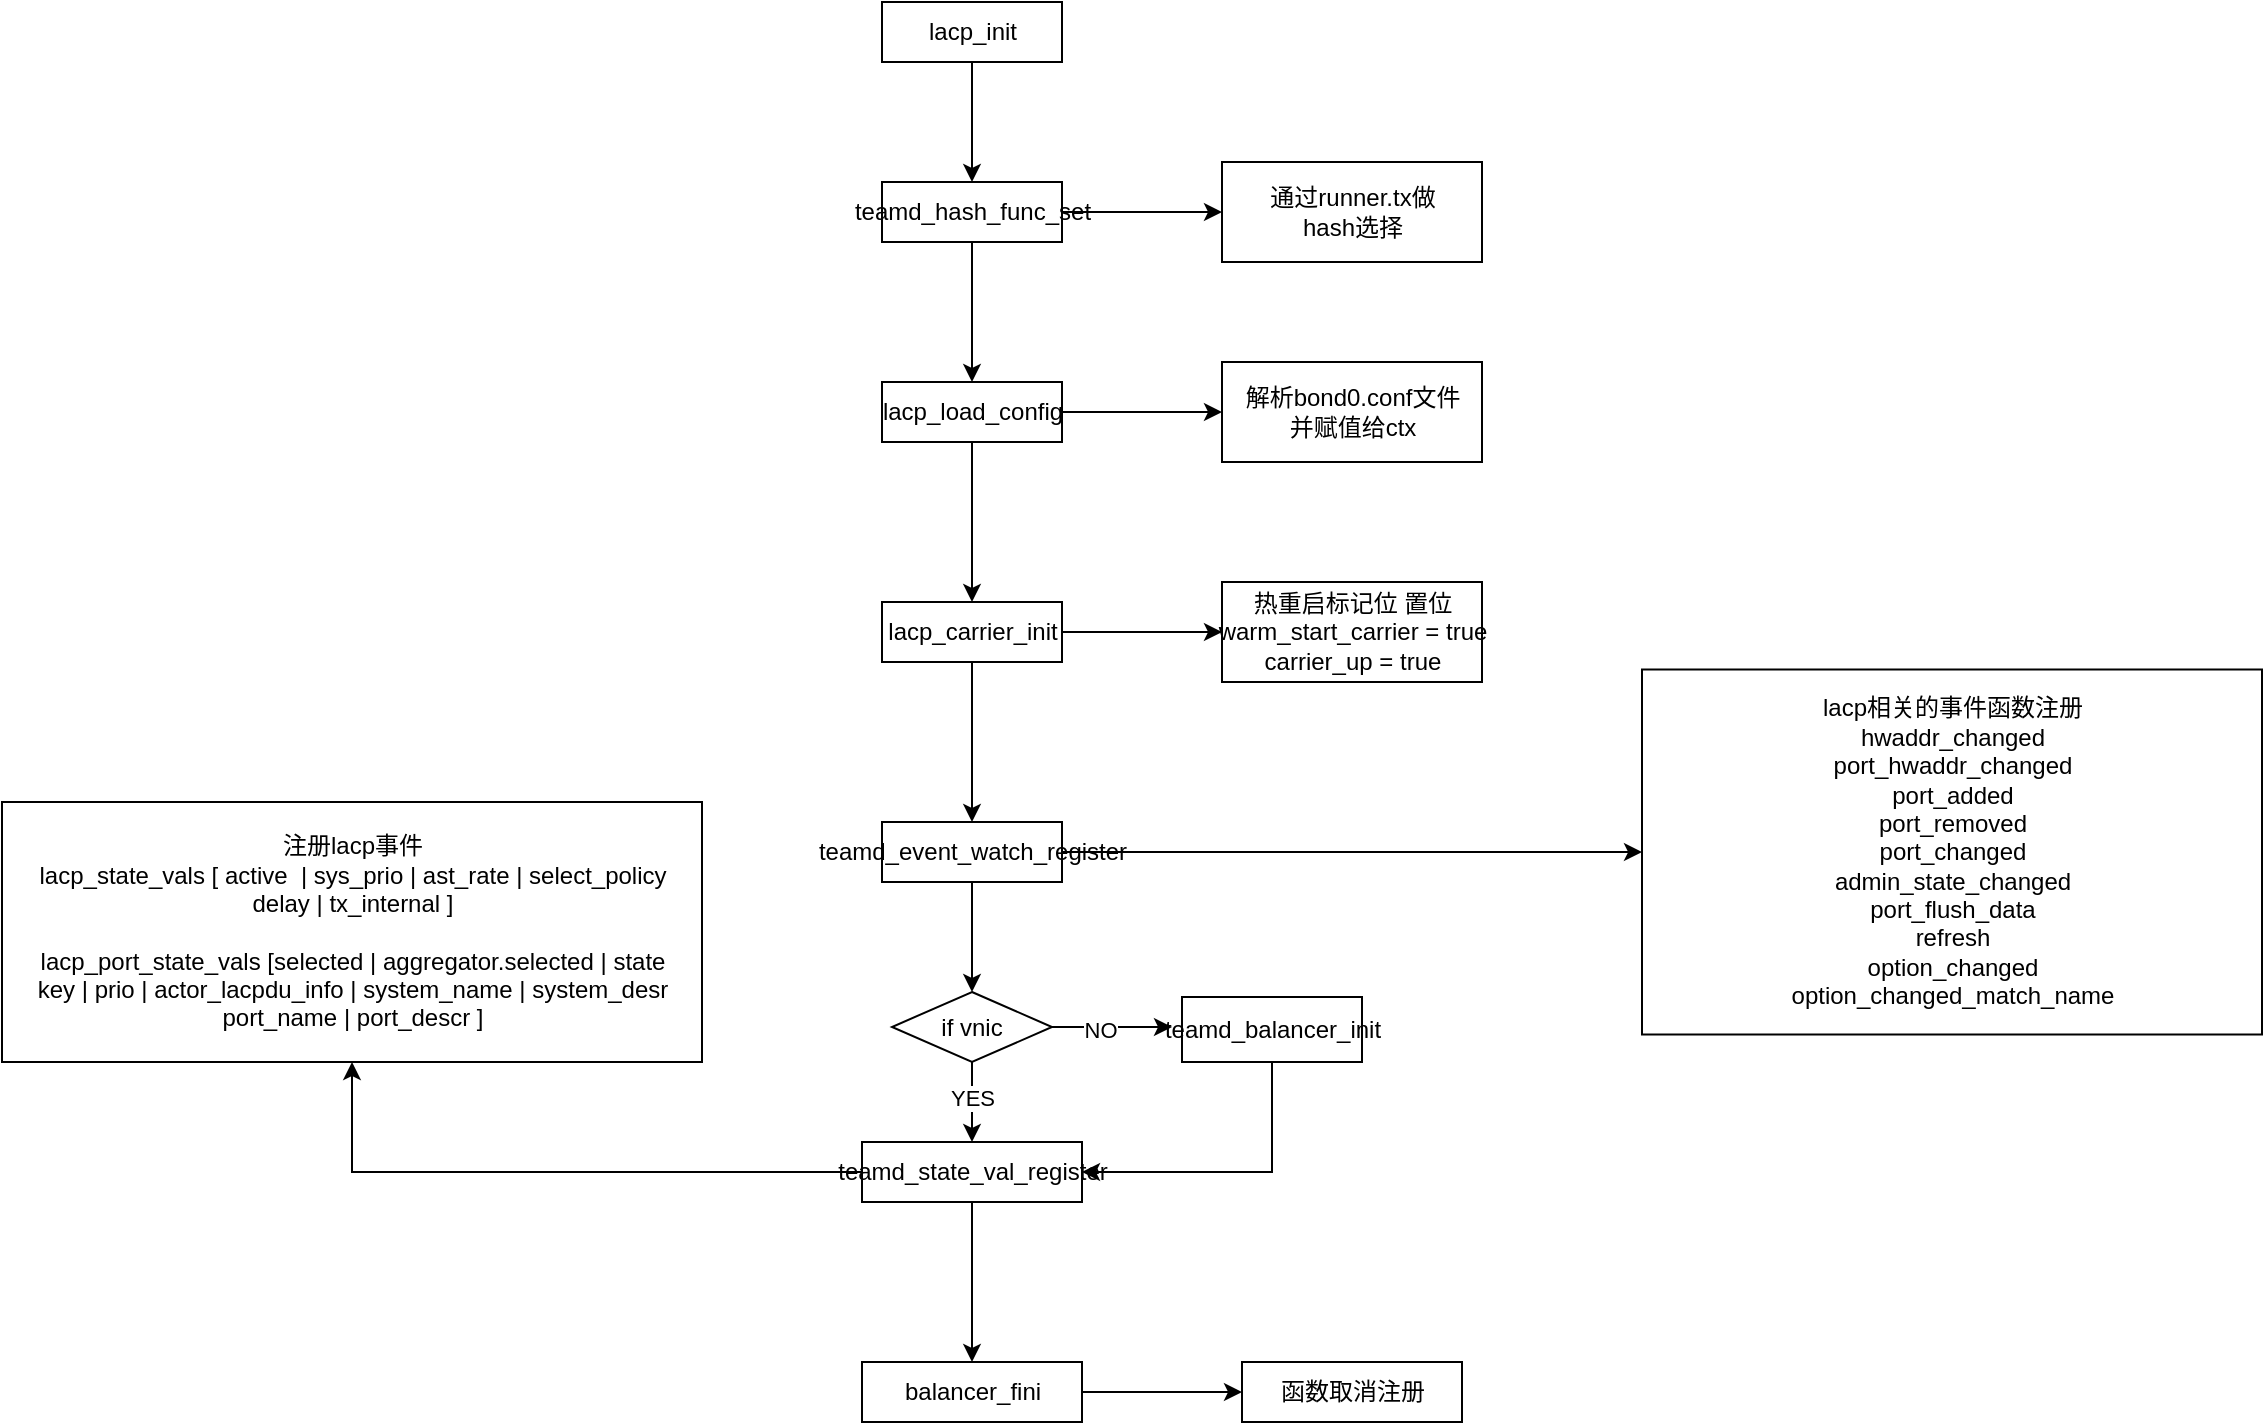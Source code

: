 <mxfile version="20.3.6" type="github" pages="3">
  <diagram id="C5RBs43oDa-KdzZeNtuy" name="Page-1">
    <mxGraphModel dx="2632" dy="882" grid="1" gridSize="10" guides="1" tooltips="1" connect="1" arrows="1" fold="1" page="1" pageScale="1" pageWidth="827" pageHeight="1169" math="0" shadow="0">
      <root>
        <mxCell id="WIyWlLk6GJQsqaUBKTNV-0" />
        <mxCell id="WIyWlLk6GJQsqaUBKTNV-1" parent="WIyWlLk6GJQsqaUBKTNV-0" />
        <mxCell id="nvogpSVKcJ1wi3bkfDBT-2" value="" style="edgeStyle=orthogonalEdgeStyle;rounded=0;orthogonalLoop=1;jettySize=auto;html=1;" edge="1" parent="WIyWlLk6GJQsqaUBKTNV-1" source="nvogpSVKcJ1wi3bkfDBT-0" target="nvogpSVKcJ1wi3bkfDBT-1">
          <mxGeometry relative="1" as="geometry" />
        </mxCell>
        <mxCell id="nvogpSVKcJ1wi3bkfDBT-0" value="lacp_init" style="html=1;" vertex="1" parent="WIyWlLk6GJQsqaUBKTNV-1">
          <mxGeometry x="110" y="150" width="90" height="30" as="geometry" />
        </mxCell>
        <mxCell id="nvogpSVKcJ1wi3bkfDBT-4" value="" style="edgeStyle=orthogonalEdgeStyle;rounded=0;orthogonalLoop=1;jettySize=auto;html=1;" edge="1" parent="WIyWlLk6GJQsqaUBKTNV-1" source="nvogpSVKcJ1wi3bkfDBT-1" target="nvogpSVKcJ1wi3bkfDBT-3">
          <mxGeometry relative="1" as="geometry" />
        </mxCell>
        <mxCell id="nvogpSVKcJ1wi3bkfDBT-27" value="" style="edgeStyle=orthogonalEdgeStyle;rounded=0;orthogonalLoop=1;jettySize=auto;html=1;" edge="1" parent="WIyWlLk6GJQsqaUBKTNV-1" source="nvogpSVKcJ1wi3bkfDBT-1" target="nvogpSVKcJ1wi3bkfDBT-26">
          <mxGeometry relative="1" as="geometry" />
        </mxCell>
        <mxCell id="nvogpSVKcJ1wi3bkfDBT-1" value="teamd_hash_func_set" style="html=1;" vertex="1" parent="WIyWlLk6GJQsqaUBKTNV-1">
          <mxGeometry x="110" y="240" width="90" height="30" as="geometry" />
        </mxCell>
        <mxCell id="nvogpSVKcJ1wi3bkfDBT-6" value="" style="edgeStyle=orthogonalEdgeStyle;rounded=0;orthogonalLoop=1;jettySize=auto;html=1;" edge="1" parent="WIyWlLk6GJQsqaUBKTNV-1" source="nvogpSVKcJ1wi3bkfDBT-3" target="nvogpSVKcJ1wi3bkfDBT-5">
          <mxGeometry relative="1" as="geometry" />
        </mxCell>
        <mxCell id="nvogpSVKcJ1wi3bkfDBT-29" value="" style="edgeStyle=orthogonalEdgeStyle;rounded=0;orthogonalLoop=1;jettySize=auto;html=1;" edge="1" parent="WIyWlLk6GJQsqaUBKTNV-1" source="nvogpSVKcJ1wi3bkfDBT-3" target="nvogpSVKcJ1wi3bkfDBT-28">
          <mxGeometry relative="1" as="geometry" />
        </mxCell>
        <mxCell id="nvogpSVKcJ1wi3bkfDBT-3" value="lacp_load_config" style="html=1;" vertex="1" parent="WIyWlLk6GJQsqaUBKTNV-1">
          <mxGeometry x="110" y="340" width="90" height="30" as="geometry" />
        </mxCell>
        <mxCell id="nvogpSVKcJ1wi3bkfDBT-8" value="" style="edgeStyle=orthogonalEdgeStyle;rounded=0;orthogonalLoop=1;jettySize=auto;html=1;" edge="1" parent="WIyWlLk6GJQsqaUBKTNV-1" source="nvogpSVKcJ1wi3bkfDBT-5" target="nvogpSVKcJ1wi3bkfDBT-7">
          <mxGeometry relative="1" as="geometry" />
        </mxCell>
        <mxCell id="nvogpSVKcJ1wi3bkfDBT-31" value="" style="edgeStyle=orthogonalEdgeStyle;rounded=0;orthogonalLoop=1;jettySize=auto;html=1;" edge="1" parent="WIyWlLk6GJQsqaUBKTNV-1" source="nvogpSVKcJ1wi3bkfDBT-5" target="nvogpSVKcJ1wi3bkfDBT-30">
          <mxGeometry relative="1" as="geometry" />
        </mxCell>
        <mxCell id="nvogpSVKcJ1wi3bkfDBT-5" value="lacp_carrier_init" style="html=1;" vertex="1" parent="WIyWlLk6GJQsqaUBKTNV-1">
          <mxGeometry x="110" y="450" width="90" height="30" as="geometry" />
        </mxCell>
        <mxCell id="nvogpSVKcJ1wi3bkfDBT-12" value="" style="edgeStyle=orthogonalEdgeStyle;rounded=0;orthogonalLoop=1;jettySize=auto;html=1;" edge="1" parent="WIyWlLk6GJQsqaUBKTNV-1" source="nvogpSVKcJ1wi3bkfDBT-7" target="nvogpSVKcJ1wi3bkfDBT-11">
          <mxGeometry relative="1" as="geometry" />
        </mxCell>
        <mxCell id="nvogpSVKcJ1wi3bkfDBT-33" value="" style="edgeStyle=orthogonalEdgeStyle;rounded=0;orthogonalLoop=1;jettySize=auto;html=1;" edge="1" parent="WIyWlLk6GJQsqaUBKTNV-1" source="nvogpSVKcJ1wi3bkfDBT-7" target="nvogpSVKcJ1wi3bkfDBT-32">
          <mxGeometry relative="1" as="geometry" />
        </mxCell>
        <mxCell id="nvogpSVKcJ1wi3bkfDBT-7" value="teamd_event_watch_register" style="html=1;" vertex="1" parent="WIyWlLk6GJQsqaUBKTNV-1">
          <mxGeometry x="110" y="560" width="90" height="30" as="geometry" />
        </mxCell>
        <mxCell id="nvogpSVKcJ1wi3bkfDBT-14" value="" style="edgeStyle=orthogonalEdgeStyle;rounded=0;orthogonalLoop=1;jettySize=auto;html=1;" edge="1" parent="WIyWlLk6GJQsqaUBKTNV-1" source="nvogpSVKcJ1wi3bkfDBT-11">
          <mxGeometry relative="1" as="geometry">
            <mxPoint x="255" y="662.5" as="targetPoint" />
          </mxGeometry>
        </mxCell>
        <mxCell id="nvogpSVKcJ1wi3bkfDBT-16" value="NO" style="edgeLabel;html=1;align=center;verticalAlign=middle;resizable=0;points=[];" vertex="1" connectable="0" parent="nvogpSVKcJ1wi3bkfDBT-14">
          <mxGeometry x="-0.2" y="-1" relative="1" as="geometry">
            <mxPoint as="offset" />
          </mxGeometry>
        </mxCell>
        <mxCell id="nvogpSVKcJ1wi3bkfDBT-20" value="" style="edgeStyle=orthogonalEdgeStyle;rounded=0;orthogonalLoop=1;jettySize=auto;html=1;" edge="1" parent="WIyWlLk6GJQsqaUBKTNV-1" source="nvogpSVKcJ1wi3bkfDBT-11" target="nvogpSVKcJ1wi3bkfDBT-19">
          <mxGeometry relative="1" as="geometry" />
        </mxCell>
        <mxCell id="nvogpSVKcJ1wi3bkfDBT-21" value="YES" style="edgeLabel;html=1;align=center;verticalAlign=middle;resizable=0;points=[];" vertex="1" connectable="0" parent="nvogpSVKcJ1wi3bkfDBT-20">
          <mxGeometry x="-0.1" relative="1" as="geometry">
            <mxPoint as="offset" />
          </mxGeometry>
        </mxCell>
        <mxCell id="nvogpSVKcJ1wi3bkfDBT-11" value="if vnic" style="rhombus;whiteSpace=wrap;html=1;" vertex="1" parent="WIyWlLk6GJQsqaUBKTNV-1">
          <mxGeometry x="115" y="645" width="80" height="35" as="geometry" />
        </mxCell>
        <mxCell id="nvogpSVKcJ1wi3bkfDBT-15" value="teamd_balancer_init" style="html=1;" vertex="1" parent="WIyWlLk6GJQsqaUBKTNV-1">
          <mxGeometry x="260" y="647.5" width="90" height="32.5" as="geometry" />
        </mxCell>
        <mxCell id="nvogpSVKcJ1wi3bkfDBT-25" value="" style="edgeStyle=orthogonalEdgeStyle;rounded=0;orthogonalLoop=1;jettySize=auto;html=1;" edge="1" parent="WIyWlLk6GJQsqaUBKTNV-1" source="nvogpSVKcJ1wi3bkfDBT-19" target="nvogpSVKcJ1wi3bkfDBT-24">
          <mxGeometry relative="1" as="geometry" />
        </mxCell>
        <mxCell id="nvogpSVKcJ1wi3bkfDBT-148" value="" style="edgeStyle=orthogonalEdgeStyle;rounded=0;orthogonalLoop=1;jettySize=auto;html=1;" edge="1" parent="WIyWlLk6GJQsqaUBKTNV-1" source="nvogpSVKcJ1wi3bkfDBT-19" target="nvogpSVKcJ1wi3bkfDBT-147">
          <mxGeometry relative="1" as="geometry" />
        </mxCell>
        <mxCell id="nvogpSVKcJ1wi3bkfDBT-19" value="teamd_state_val_register" style="html=1;" vertex="1" parent="WIyWlLk6GJQsqaUBKTNV-1">
          <mxGeometry x="100" y="720" width="110" height="30" as="geometry" />
        </mxCell>
        <mxCell id="nvogpSVKcJ1wi3bkfDBT-23" value="" style="endArrow=classic;html=1;rounded=0;exitX=0.5;exitY=1;exitDx=0;exitDy=0;entryX=1;entryY=0.5;entryDx=0;entryDy=0;" edge="1" parent="WIyWlLk6GJQsqaUBKTNV-1" source="nvogpSVKcJ1wi3bkfDBT-15" target="nvogpSVKcJ1wi3bkfDBT-19">
          <mxGeometry width="50" height="50" relative="1" as="geometry">
            <mxPoint x="390" y="570" as="sourcePoint" />
            <mxPoint x="440" y="520" as="targetPoint" />
            <Array as="points">
              <mxPoint x="305" y="735" />
            </Array>
          </mxGeometry>
        </mxCell>
        <mxCell id="nvogpSVKcJ1wi3bkfDBT-150" value="" style="edgeStyle=orthogonalEdgeStyle;rounded=0;orthogonalLoop=1;jettySize=auto;html=1;" edge="1" parent="WIyWlLk6GJQsqaUBKTNV-1" source="nvogpSVKcJ1wi3bkfDBT-24" target="nvogpSVKcJ1wi3bkfDBT-149">
          <mxGeometry relative="1" as="geometry" />
        </mxCell>
        <mxCell id="nvogpSVKcJ1wi3bkfDBT-24" value="balancer_fini" style="html=1;" vertex="1" parent="WIyWlLk6GJQsqaUBKTNV-1">
          <mxGeometry x="100" y="830" width="110" height="30" as="geometry" />
        </mxCell>
        <mxCell id="nvogpSVKcJ1wi3bkfDBT-26" value="通过runner.tx做&lt;br&gt;hash选择" style="html=1;" vertex="1" parent="WIyWlLk6GJQsqaUBKTNV-1">
          <mxGeometry x="280" y="230" width="130" height="50" as="geometry" />
        </mxCell>
        <mxCell id="nvogpSVKcJ1wi3bkfDBT-28" value="解析bond0.conf文件&lt;br&gt;并赋值给ctx" style="html=1;" vertex="1" parent="WIyWlLk6GJQsqaUBKTNV-1">
          <mxGeometry x="280" y="330" width="130" height="50" as="geometry" />
        </mxCell>
        <mxCell id="nvogpSVKcJ1wi3bkfDBT-30" value="热重启标记位 置位&lt;br&gt;warm_start_carrier = true&lt;br&gt;carrier_up = true" style="html=1;" vertex="1" parent="WIyWlLk6GJQsqaUBKTNV-1">
          <mxGeometry x="280" y="440" width="130" height="50" as="geometry" />
        </mxCell>
        <mxCell id="nvogpSVKcJ1wi3bkfDBT-32" value="lacp相关的事件函数注册&lt;br&gt;hwaddr_changed&lt;br&gt;port_hwaddr_changed&lt;br&gt;port_added&lt;br&gt;port_removed&lt;br&gt;port_changed&lt;br&gt;admin_state_changed&lt;br&gt;port_flush_data&lt;br&gt;refresh&lt;br&gt;option_changed&lt;br&gt;option_changed_match_name" style="html=1;" vertex="1" parent="WIyWlLk6GJQsqaUBKTNV-1">
          <mxGeometry x="490" y="483.75" width="310" height="182.5" as="geometry" />
        </mxCell>
        <mxCell id="nvogpSVKcJ1wi3bkfDBT-147" value="注册lacp事件&lt;br&gt;lacp_state_vals [ active&amp;nbsp; | sys_prio | ast_rate | select_policy&lt;br&gt;delay | tx_internal ]&lt;br&gt;&lt;br&gt;lacp_port_state_vals [selected | aggregator.selected | state&lt;br&gt;key | prio | actor_lacpdu_info | system_name | system_desr&lt;br&gt;port_name | port_descr ]" style="html=1;" vertex="1" parent="WIyWlLk6GJQsqaUBKTNV-1">
          <mxGeometry x="-330" y="550" width="350" height="130" as="geometry" />
        </mxCell>
        <mxCell id="nvogpSVKcJ1wi3bkfDBT-149" value="函数取消注册" style="html=1;" vertex="1" parent="WIyWlLk6GJQsqaUBKTNV-1">
          <mxGeometry x="290" y="830" width="110" height="30" as="geometry" />
        </mxCell>
      </root>
    </mxGraphModel>
  </diagram>
  <diagram id="yV-1ra26weLAN9YqivNO" name="第 2 页">
    <mxGraphModel dx="2893" dy="1129" grid="1" gridSize="10" guides="1" tooltips="1" connect="1" arrows="1" fold="1" page="1" pageScale="1" pageWidth="827" pageHeight="1169" math="0" shadow="0">
      <root>
        <mxCell id="0" />
        <mxCell id="1" parent="0" />
        <mxCell id="h4WWuuHeloraWd7nJTBs-1" value="&lt;div style=&quot;color: rgb(255, 255, 255); background-color: rgb(25, 53, 73); font-family: Menlo, Monaco, &amp;quot;Courier New&amp;quot;, monospace; line-height: 18px;&quot;&gt;&lt;span style=&quot;color: #ffc600;&quot;&gt;lacp_port_periodic_set&lt;/span&gt;&lt;/div&gt;" style="html=1;" vertex="1" parent="1">
          <mxGeometry x="360" y="430" width="110" height="50" as="geometry" />
        </mxCell>
        <mxCell id="h4WWuuHeloraWd7nJTBs-3" value="" style="edgeStyle=orthogonalEdgeStyle;rounded=0;orthogonalLoop=1;jettySize=auto;html=1;" edge="1" parent="1" source="h4WWuuHeloraWd7nJTBs-2" target="h4WWuuHeloraWd7nJTBs-1">
          <mxGeometry relative="1" as="geometry" />
        </mxCell>
        <mxCell id="h4WWuuHeloraWd7nJTBs-2" value="&lt;div style=&quot;color: rgb(255, 255, 255); background-color: rgb(25, 53, 73); font-family: Menlo, Monaco, &amp;quot;Courier New&amp;quot;, monospace; line-height: 18px;&quot;&gt;&lt;span style=&quot;color: #ffc600;&quot;&gt;lacp_state_tx_interval_set&lt;/span&gt;&lt;/div&gt;" style="html=1;" vertex="1" parent="1">
          <mxGeometry x="360" y="340" width="110" height="50" as="geometry" />
        </mxCell>
        <mxCell id="h4WWuuHeloraWd7nJTBs-4" value="&lt;div style=&quot;color: rgb(255, 255, 255); background-color: rgb(25, 53, 73); font-family: Menlo, Monaco, &amp;quot;Courier New&amp;quot;, monospace; line-height: 18px;&quot;&gt;&lt;span style=&quot;color: #ffc600;&quot;&gt;lacp_port_timeout_set&lt;/span&gt;&lt;/div&gt;" style="html=1;" vertex="1" parent="1">
          <mxGeometry x="180" y="430" width="110" height="50" as="geometry" />
        </mxCell>
        <mxCell id="h4WWuuHeloraWd7nJTBs-11" value="" style="edgeStyle=orthogonalEdgeStyle;rounded=0;orthogonalLoop=1;jettySize=auto;html=1;" edge="1" parent="1" source="h4WWuuHeloraWd7nJTBs-5" target="h4WWuuHeloraWd7nJTBs-4">
          <mxGeometry relative="1" as="geometry" />
        </mxCell>
        <mxCell id="h4WWuuHeloraWd7nJTBs-5" value="&lt;div style=&quot;color: rgb(255, 255, 255); background-color: rgb(25, 53, 73); font-family: Menlo, Monaco, &amp;quot;Courier New&amp;quot;, monospace; line-height: 18px;&quot;&gt;&lt;span style=&quot;color: #ffc600;&quot;&gt;lacp_port_partner_update&lt;/span&gt;&lt;/div&gt;" style="html=1;" vertex="1" parent="1">
          <mxGeometry x="180" y="270" width="110" height="50" as="geometry" />
        </mxCell>
        <mxCell id="h4WWuuHeloraWd7nJTBs-8" value="" style="edgeStyle=orthogonalEdgeStyle;rounded=0;orthogonalLoop=1;jettySize=auto;html=1;" edge="1" parent="1" source="h4WWuuHeloraWd7nJTBs-6" target="h4WWuuHeloraWd7nJTBs-7">
          <mxGeometry relative="1" as="geometry" />
        </mxCell>
        <mxCell id="h4WWuuHeloraWd7nJTBs-6" value="&lt;div style=&quot;color: rgb(255, 255, 255); background-color: rgb(25, 53, 73); font-family: Menlo, Monaco, &amp;quot;Courier New&amp;quot;, monospace; line-height: 18px;&quot;&gt;&lt;span style=&quot;color: #ffc600;&quot;&gt;lacpdu_process&lt;/span&gt;&lt;/div&gt;" style="html=1;" vertex="1" parent="1">
          <mxGeometry x="-90" y="140" width="110" height="50" as="geometry" />
        </mxCell>
        <mxCell id="h4WWuuHeloraWd7nJTBs-12" style="edgeStyle=orthogonalEdgeStyle;rounded=0;orthogonalLoop=1;jettySize=auto;html=1;exitX=0.75;exitY=0;exitDx=0;exitDy=0;" edge="1" parent="1" source="h4WWuuHeloraWd7nJTBs-7">
          <mxGeometry relative="1" as="geometry">
            <mxPoint x="-7" y="270" as="targetPoint" />
          </mxGeometry>
        </mxCell>
        <mxCell id="h4WWuuHeloraWd7nJTBs-7" value="&lt;div style=&quot;color: rgb(255, 255, 255); background-color: rgb(25, 53, 73); font-family: Menlo, Monaco, &amp;quot;Courier New&amp;quot;, monospace; line-height: 18px;&quot;&gt;&lt;span style=&quot;color: #ffc600;&quot;&gt;lacp_port_set_state&lt;/span&gt;&lt;/div&gt;" style="html=1;" vertex="1" parent="1">
          <mxGeometry x="-90" y="270" width="110" height="50" as="geometry" />
        </mxCell>
        <mxCell id="h4WWuuHeloraWd7nJTBs-13" value="" style="endArrow=classic;html=1;rounded=0;exitX=1;exitY=0.5;exitDx=0;exitDy=0;" edge="1" parent="1" source="h4WWuuHeloraWd7nJTBs-7">
          <mxGeometry width="50" height="50" relative="1" as="geometry">
            <mxPoint x="20" y="300" as="sourcePoint" />
            <mxPoint x="150" y="295" as="targetPoint" />
          </mxGeometry>
        </mxCell>
        <mxCell id="h4WWuuHeloraWd7nJTBs-14" value="&lt;font color=&quot;#003366&quot;&gt;expired&lt;/font&gt;" style="edgeLabel;html=1;align=center;verticalAlign=middle;resizable=0;points=[];" vertex="1" connectable="0" parent="h4WWuuHeloraWd7nJTBs-13">
          <mxGeometry x="-0.077" y="3" relative="1" as="geometry">
            <mxPoint as="offset" />
          </mxGeometry>
        </mxCell>
      </root>
    </mxGraphModel>
  </diagram>
  <diagram id="DpDWlkNE699kK21jpw1F" name="第 3 页">
    <mxGraphModel dx="4547" dy="1129" grid="1" gridSize="10" guides="1" tooltips="1" connect="1" arrows="1" fold="1" page="1" pageScale="1" pageWidth="827" pageHeight="1169" math="0" shadow="0">
      <root>
        <mxCell id="0" />
        <mxCell id="1" parent="0" />
        <mxCell id="MvYIOVRvzJRLwSodCHY7-3" value="" style="edgeStyle=orthogonalEdgeStyle;rounded=0;orthogonalLoop=1;jettySize=auto;html=1;fontColor=#003366;" edge="1" parent="1" source="MvYIOVRvzJRLwSodCHY7-1" target="MvYIOVRvzJRLwSodCHY7-2">
          <mxGeometry relative="1" as="geometry" />
        </mxCell>
        <mxCell id="MvYIOVRvzJRLwSodCHY7-1" value="teamd.c main()" style="rounded=0;whiteSpace=wrap;html=1;fontColor=#003366;" vertex="1" parent="1">
          <mxGeometry x="110" y="40" width="120" height="60" as="geometry" />
        </mxCell>
        <mxCell id="MvYIOVRvzJRLwSodCHY7-5" value="" style="edgeStyle=orthogonalEdgeStyle;rounded=0;orthogonalLoop=1;jettySize=auto;html=1;fontColor=#003366;" edge="1" parent="1" source="MvYIOVRvzJRLwSodCHY7-2" target="MvYIOVRvzJRLwSodCHY7-4">
          <mxGeometry relative="1" as="geometry" />
        </mxCell>
        <mxCell id="MvYIOVRvzJRLwSodCHY7-2" value="teamd_start()" style="whiteSpace=wrap;html=1;fontColor=#003366;rounded=0;" vertex="1" parent="1">
          <mxGeometry x="110" y="150" width="120" height="60" as="geometry" />
        </mxCell>
        <mxCell id="MvYIOVRvzJRLwSodCHY7-7" value="" style="edgeStyle=orthogonalEdgeStyle;rounded=0;orthogonalLoop=1;jettySize=auto;html=1;fontColor=#003366;" edge="1" parent="1" source="MvYIOVRvzJRLwSodCHY7-4" target="MvYIOVRvzJRLwSodCHY7-6">
          <mxGeometry relative="1" as="geometry" />
        </mxCell>
        <mxCell id="MvYIOVRvzJRLwSodCHY7-4" value="teamd_init()" style="whiteSpace=wrap;html=1;fontColor=#003366;rounded=0;" vertex="1" parent="1">
          <mxGeometry x="110" y="260" width="120" height="60" as="geometry" />
        </mxCell>
        <mxCell id="MvYIOVRvzJRLwSodCHY7-9" value="" style="edgeStyle=orthogonalEdgeStyle;rounded=0;orthogonalLoop=1;jettySize=auto;html=1;fontColor=#003366;" edge="1" parent="1" source="MvYIOVRvzJRLwSodCHY7-6" target="MvYIOVRvzJRLwSodCHY7-8">
          <mxGeometry relative="1" as="geometry" />
        </mxCell>
        <mxCell id="MvYIOVRvzJRLwSodCHY7-6" value="team_init()" style="whiteSpace=wrap;html=1;fontColor=#003366;rounded=0;" vertex="1" parent="1">
          <mxGeometry x="110" y="370" width="120" height="60" as="geometry" />
        </mxCell>
        <mxCell id="MvYIOVRvzJRLwSodCHY7-11" value="" style="edgeStyle=orthogonalEdgeStyle;rounded=0;orthogonalLoop=1;jettySize=auto;html=1;fontColor=#003366;" edge="1" parent="1" source="MvYIOVRvzJRLwSodCHY7-8" target="MvYIOVRvzJRLwSodCHY7-10">
          <mxGeometry relative="1" as="geometry" />
        </mxCell>
        <mxCell id="MvYIOVRvzJRLwSodCHY7-8" value="team_init_event_fd()" style="whiteSpace=wrap;html=1;fontColor=#003366;rounded=0;" vertex="1" parent="1">
          <mxGeometry x="110" y="480" width="120" height="60" as="geometry" />
        </mxCell>
        <mxCell id="MvYIOVRvzJRLwSodCHY7-13" value="" style="edgeStyle=orthogonalEdgeStyle;rounded=0;orthogonalLoop=1;jettySize=auto;html=1;fontColor=#003366;" edge="1" parent="1" source="MvYIOVRvzJRLwSodCHY7-10" target="MvYIOVRvzJRLwSodCHY7-12">
          <mxGeometry relative="1" as="geometry" />
        </mxCell>
        <mxCell id="MvYIOVRvzJRLwSodCHY7-14" value="触发事件（例如，add/del port）" style="edgeLabel;html=1;align=center;verticalAlign=middle;resizable=0;points=[];fontColor=#003366;" vertex="1" connectable="0" parent="MvYIOVRvzJRLwSodCHY7-13">
          <mxGeometry x="-0.111" y="1" relative="1" as="geometry">
            <mxPoint as="offset" />
          </mxGeometry>
        </mxCell>
        <mxCell id="MvYIOVRvzJRLwSodCHY7-10" value="通过epoll_ctr&lt;span style=&quot;background-color: initial;&quot;&gt;注册&amp;nbsp;&lt;/span&gt;team_eventfds[]&lt;br&gt;1、cli_sock_event_handler&lt;br&gt;2、sock_event_handler&amp;nbsp;" style="whiteSpace=wrap;html=1;fontColor=#003366;rounded=0;" vertex="1" parent="1">
          <mxGeometry x="25" y="590" width="290" height="80" as="geometry" />
        </mxCell>
        <mxCell id="MvYIOVRvzJRLwSodCHY7-16" value="" style="edgeStyle=orthogonalEdgeStyle;rounded=0;orthogonalLoop=1;jettySize=auto;html=1;fontColor=#003366;" edge="1" parent="1" source="MvYIOVRvzJRLwSodCHY7-12" target="MvYIOVRvzJRLwSodCHY7-15">
          <mxGeometry relative="1" as="geometry" />
        </mxCell>
        <mxCell id="MvYIOVRvzJRLwSodCHY7-12" value="check_call_change_handlers" style="whiteSpace=wrap;html=1;fontColor=#003366;rounded=0;" vertex="1" parent="1">
          <mxGeometry x="75" y="740" width="190" height="60" as="geometry" />
        </mxCell>
        <mxCell id="MvYIOVRvzJRLwSodCHY7-15" value="根据具体的事件，来执行相应的回调函数&lt;br&gt;这里会遍历change_handler.list，然后执行callback函数:&lt;br&gt;即：&lt;span style=&quot;font-size: 11px; background-color: rgb(255, 255, 255);&quot;&gt;port_priv_change_handler_func(）&lt;br&gt;&lt;/span&gt;&lt;span style=&quot;font-size: 11px; background-color: rgb(255, 255, 255);&quot;&gt;tow_option_change_handler_func(）&lt;br&gt;&lt;/span&gt;&lt;span style=&quot;font-size: 11px; background-color: rgb(255, 255, 255);&quot;&gt;ifinfo_change_handler_func(）&lt;br&gt;&lt;/span&gt;&lt;span style=&quot;font-size: 11px; background-color: rgb(255, 255, 255);&quot;&gt;tb_options_change_handler_func(&lt;/span&gt;&lt;span style=&quot;font-size: 11px; background-color: rgb(255, 255, 255);&quot;&gt;&lt;br&gt;&lt;/span&gt;&lt;span style=&quot;font-size: 11px; background-color: rgb(255, 255, 255);&quot;&gt;&lt;br&gt;&lt;/span&gt;" style="whiteSpace=wrap;html=1;fontColor=#003366;rounded=0;" vertex="1" parent="1">
          <mxGeometry x="-22.5" y="880" width="385" height="120" as="geometry" />
        </mxCell>
        <mxCell id="MvYIOVRvzJRLwSodCHY7-18" value="" style="edgeStyle=orthogonalEdgeStyle;rounded=0;orthogonalLoop=1;jettySize=auto;html=1;fontColor=#003366;" edge="1" parent="1" source="MvYIOVRvzJRLwSodCHY7-17" target="MvYIOVRvzJRLwSodCHY7-15">
          <mxGeometry relative="1" as="geometry" />
        </mxCell>
        <mxCell id="MvYIOVRvzJRLwSodCHY7-17" value="_team_change_handle_register()&lt;br&gt;主要用来注册change_handler.list" style="rounded=0;whiteSpace=wrap;html=1;fontColor=#003366;" vertex="1" parent="1">
          <mxGeometry x="-270" y="905" width="210" height="70" as="geometry" />
        </mxCell>
        <mxCell id="MvYIOVRvzJRLwSodCHY7-20" value="" style="edgeStyle=orthogonalEdgeStyle;rounded=0;orthogonalLoop=1;jettySize=auto;html=1;fontColor=#003366;" edge="1" parent="1" source="MvYIOVRvzJRLwSodCHY7-19" target="MvYIOVRvzJRLwSodCHY7-17">
          <mxGeometry relative="1" as="geometry" />
        </mxCell>
        <mxCell id="MvYIOVRvzJRLwSodCHY7-19" value="team_change_handler_register" style="rounded=0;whiteSpace=wrap;html=1;fontColor=#003366;" vertex="1" parent="1">
          <mxGeometry x="-270" y="740" width="210" height="60" as="geometry" />
        </mxCell>
        <mxCell id="MvYIOVRvzJRLwSodCHY7-21" value="teand_balancer_init" style="rounded=0;whiteSpace=wrap;html=1;fontColor=#003366;" vertex="1" parent="1">
          <mxGeometry x="-130" y="460" width="120" height="60" as="geometry" />
        </mxCell>
        <mxCell id="MvYIOVRvzJRLwSodCHY7-22" value="" style="endArrow=classic;html=1;rounded=0;fontColor=#003366;exitX=0.442;exitY=1.017;exitDx=0;exitDy=0;exitPerimeter=0;" edge="1" parent="1" source="MvYIOVRvzJRLwSodCHY7-21">
          <mxGeometry width="50" height="50" relative="1" as="geometry">
            <mxPoint x="390" y="770" as="sourcePoint" />
            <mxPoint x="-80" y="730" as="targetPoint" />
            <Array as="points" />
          </mxGeometry>
        </mxCell>
        <mxCell id="MvYIOVRvzJRLwSodCHY7-23" value="注册TEAM_OPTIONS_CHANGE&lt;br&gt;函数：tb_options_change_handler_func()" style="edgeLabel;html=1;align=center;verticalAlign=middle;resizable=0;points=[];fontColor=#003366;" vertex="1" connectable="0" parent="MvYIOVRvzJRLwSodCHY7-22">
          <mxGeometry x="-0.461" y="1" relative="1" as="geometry">
            <mxPoint as="offset" />
          </mxGeometry>
        </mxCell>
        <mxCell id="MvYIOVRvzJRLwSodCHY7-24" value="teamd_ifinfo_watch_init" style="rounded=0;whiteSpace=wrap;html=1;fontColor=#003366;" vertex="1" parent="1">
          <mxGeometry x="-290" y="460" width="140" height="60" as="geometry" />
        </mxCell>
        <mxCell id="MvYIOVRvzJRLwSodCHY7-25" value="" style="endArrow=classic;html=1;rounded=0;fontColor=#003366;exitX=0.5;exitY=1;exitDx=0;exitDy=0;" edge="1" parent="1" source="MvYIOVRvzJRLwSodCHY7-24">
          <mxGeometry width="50" height="50" relative="1" as="geometry">
            <mxPoint x="390" y="760" as="sourcePoint" />
            <mxPoint x="-220" y="730" as="targetPoint" />
          </mxGeometry>
        </mxCell>
        <mxCell id="MvYIOVRvzJRLwSodCHY7-26" value="注册TEAM_IFINFO_CHANGE&lt;br&gt;函数：ifinfo_change_handler_func()" style="edgeLabel;html=1;align=center;verticalAlign=middle;resizable=0;points=[];fontColor=#003366;" vertex="1" connectable="0" parent="MvYIOVRvzJRLwSodCHY7-25">
          <mxGeometry x="0.379" relative="1" as="geometry">
            <mxPoint as="offset" />
          </mxGeometry>
        </mxCell>
        <mxCell id="MvYIOVRvzJRLwSodCHY7-27" value="teamd_options_watch_init" style="rounded=0;whiteSpace=wrap;html=1;fontColor=#003366;" vertex="1" parent="1">
          <mxGeometry x="-480" y="460" width="140" height="60" as="geometry" />
        </mxCell>
        <mxCell id="MvYIOVRvzJRLwSodCHY7-28" value="" style="endArrow=classic;html=1;rounded=0;fontColor=#003366;exitX=0.5;exitY=1;exitDx=0;exitDy=0;entryX=0;entryY=0.5;entryDx=0;entryDy=0;" edge="1" parent="1" source="MvYIOVRvzJRLwSodCHY7-27" target="MvYIOVRvzJRLwSodCHY7-19">
          <mxGeometry width="50" height="50" relative="1" as="geometry">
            <mxPoint x="70" y="630" as="sourcePoint" />
            <mxPoint x="120" y="580" as="targetPoint" />
            <Array as="points">
              <mxPoint x="-410" y="770" />
            </Array>
          </mxGeometry>
        </mxCell>
        <mxCell id="MvYIOVRvzJRLwSodCHY7-29" value="注册 TEAM_OPTION_CHANGE&lt;br&gt;函数：tow_option_change_handler_func()" style="edgeLabel;html=1;align=center;verticalAlign=middle;resizable=0;points=[];fontColor=#003366;" vertex="1" connectable="0" parent="MvYIOVRvzJRLwSodCHY7-28">
          <mxGeometry x="-0.569" y="2" relative="1" as="geometry">
            <mxPoint as="offset" />
          </mxGeometry>
        </mxCell>
        <mxCell id="MvYIOVRvzJRLwSodCHY7-30" value="teamd_per_port_init" style="rounded=0;whiteSpace=wrap;html=1;fontColor=#003366;" vertex="1" parent="1">
          <mxGeometry x="-670" y="460" width="140" height="60" as="geometry" />
        </mxCell>
        <mxCell id="MvYIOVRvzJRLwSodCHY7-31" value="" style="endArrow=classic;html=1;rounded=0;fontColor=#003366;exitX=0.5;exitY=1;exitDx=0;exitDy=0;entryX=0;entryY=0.75;entryDx=0;entryDy=0;" edge="1" parent="1" source="MvYIOVRvzJRLwSodCHY7-30" target="MvYIOVRvzJRLwSodCHY7-19">
          <mxGeometry width="50" height="50" relative="1" as="geometry">
            <mxPoint x="-300" y="620" as="sourcePoint" />
            <mxPoint x="-250" y="570" as="targetPoint" />
            <Array as="points">
              <mxPoint x="-600" y="785" />
            </Array>
          </mxGeometry>
        </mxCell>
        <mxCell id="MvYIOVRvzJRLwSodCHY7-32" value="注册 TEAM_PORT_CHANGE&lt;br&gt;函数： port_priv_change_handler_func()" style="edgeLabel;html=1;align=center;verticalAlign=middle;resizable=0;points=[];fontColor=#003366;" vertex="1" connectable="0" parent="MvYIOVRvzJRLwSodCHY7-31">
          <mxGeometry x="-0.573" relative="1" as="geometry">
            <mxPoint as="offset" />
          </mxGeometry>
        </mxCell>
        <mxCell id="MvYIOVRvzJRLwSodCHY7-33" value="" style="endArrow=classic;html=1;rounded=0;fontColor=#003366;exitX=0;exitY=0.5;exitDx=0;exitDy=0;" edge="1" parent="1" source="MvYIOVRvzJRLwSodCHY7-4">
          <mxGeometry width="50" height="50" relative="1" as="geometry">
            <mxPoint x="-120" y="510" as="sourcePoint" />
            <mxPoint x="-70" y="460" as="targetPoint" />
            <Array as="points">
              <mxPoint x="-70" y="290" />
            </Array>
          </mxGeometry>
        </mxCell>
        <mxCell id="MvYIOVRvzJRLwSodCHY7-34" value="" style="endArrow=classic;html=1;rounded=0;fontColor=#003366;exitX=0;exitY=0.5;exitDx=0;exitDy=0;entryX=0.5;entryY=0;entryDx=0;entryDy=0;" edge="1" parent="1" target="MvYIOVRvzJRLwSodCHY7-24">
          <mxGeometry width="50" height="50" relative="1" as="geometry">
            <mxPoint x="110" y="280" as="sourcePoint" />
            <mxPoint x="-70" y="450" as="targetPoint" />
            <Array as="points">
              <mxPoint x="-220" y="280" />
            </Array>
          </mxGeometry>
        </mxCell>
        <mxCell id="MvYIOVRvzJRLwSodCHY7-35" value="" style="endArrow=classic;html=1;rounded=0;fontColor=#003366;exitX=0;exitY=0.5;exitDx=0;exitDy=0;entryX=0.579;entryY=-0.05;entryDx=0;entryDy=0;entryPerimeter=0;" edge="1" parent="1" target="MvYIOVRvzJRLwSodCHY7-27">
          <mxGeometry width="50" height="50" relative="1" as="geometry">
            <mxPoint x="110" y="300" as="sourcePoint" />
            <mxPoint x="-70" y="470" as="targetPoint" />
            <Array as="points">
              <mxPoint x="-400" y="300" />
            </Array>
          </mxGeometry>
        </mxCell>
        <mxCell id="MvYIOVRvzJRLwSodCHY7-36" value="" style="endArrow=classic;html=1;rounded=0;fontColor=#003366;exitX=0;exitY=0.5;exitDx=0;exitDy=0;entryX=0.5;entryY=0;entryDx=0;entryDy=0;" edge="1" parent="1" target="MvYIOVRvzJRLwSodCHY7-30">
          <mxGeometry width="50" height="50" relative="1" as="geometry">
            <mxPoint x="110" y="310" as="sourcePoint" />
            <mxPoint x="-70" y="480" as="targetPoint" />
            <Array as="points">
              <mxPoint x="-600" y="310" />
            </Array>
          </mxGeometry>
        </mxCell>
        <mxCell id="MvYIOVRvzJRLwSodCHY7-37" value="port_obj_create()" style="rounded=0;whiteSpace=wrap;html=1;fontColor=#003366;" vertex="1" parent="1">
          <mxGeometry x="-890" y="540" width="120" height="60" as="geometry" />
        </mxCell>
        <mxCell id="MvYIOVRvzJRLwSodCHY7-38" value="" style="endArrow=classic;html=1;rounded=0;fontColor=#003366;entryX=1;entryY=0.5;entryDx=0;entryDy=0;" edge="1" parent="1" target="MvYIOVRvzJRLwSodCHY7-37">
          <mxGeometry width="50" height="50" relative="1" as="geometry">
            <mxPoint x="-670" y="630" as="sourcePoint" />
            <mxPoint x="-540" y="490" as="targetPoint" />
            <Array as="points">
              <mxPoint x="-670" y="570" />
            </Array>
          </mxGeometry>
        </mxCell>
        <mxCell id="MvYIOVRvzJRLwSodCHY7-68" value="" style="edgeStyle=orthogonalEdgeStyle;rounded=0;orthogonalLoop=1;jettySize=auto;html=1;fontColor=#003366;" edge="1" parent="1" source="MvYIOVRvzJRLwSodCHY7-39" target="MvYIOVRvzJRLwSodCHY7-67">
          <mxGeometry relative="1" as="geometry" />
        </mxCell>
        <mxCell id="MvYIOVRvzJRLwSodCHY7-39" value="teamd_event_port_added()&lt;br&gt;回调函数会循环调用：&lt;br&gt;ctx-&amp;gt;event_watch_list" style="rounded=0;whiteSpace=wrap;html=1;fontColor=#003366;" vertex="1" parent="1">
          <mxGeometry x="-910" y="650" width="160" height="70" as="geometry" />
        </mxCell>
        <mxCell id="MvYIOVRvzJRLwSodCHY7-40" value="" style="endArrow=classic;html=1;rounded=0;fontColor=#003366;exitX=0.5;exitY=1;exitDx=0;exitDy=0;" edge="1" parent="1" source="MvYIOVRvzJRLwSodCHY7-37" target="MvYIOVRvzJRLwSodCHY7-39">
          <mxGeometry width="50" height="50" relative="1" as="geometry">
            <mxPoint x="-640" y="550" as="sourcePoint" />
            <mxPoint x="-590" y="500" as="targetPoint" />
          </mxGeometry>
        </mxCell>
        <mxCell id="MvYIOVRvzJRLwSodCHY7-41" value="teamd_event_watch_register()&lt;br&gt;注册ctx-&amp;gt;event_watch_list" style="rounded=0;whiteSpace=wrap;html=1;fontColor=#003366;" vertex="1" parent="1">
          <mxGeometry x="-1100" y="450" width="170" height="60" as="geometry" />
        </mxCell>
        <mxCell id="MvYIOVRvzJRLwSodCHY7-42" value="" style="endArrow=classic;html=1;rounded=0;fontColor=#003366;exitX=0.5;exitY=1;exitDx=0;exitDy=0;entryX=0;entryY=0.5;entryDx=0;entryDy=0;" edge="1" parent="1" source="MvYIOVRvzJRLwSodCHY7-41" target="MvYIOVRvzJRLwSodCHY7-39">
          <mxGeometry width="50" height="50" relative="1" as="geometry">
            <mxPoint x="-640" y="520" as="sourcePoint" />
            <mxPoint x="-590" y="470" as="targetPoint" />
            <Array as="points">
              <mxPoint x="-1015" y="685" />
            </Array>
          </mxGeometry>
        </mxCell>
        <mxCell id="MvYIOVRvzJRLwSodCHY7-66" value="" style="edgeStyle=orthogonalEdgeStyle;rounded=0;orthogonalLoop=1;jettySize=auto;html=1;fontColor=#003366;" edge="1" parent="1" source="MvYIOVRvzJRLwSodCHY7-45" target="MvYIOVRvzJRLwSodCHY7-64">
          <mxGeometry relative="1" as="geometry" />
        </mxCell>
        <mxCell id="MvYIOVRvzJRLwSodCHY7-45" value="teamd_port_watch_init:&lt;br&gt;注册：teamd_port_watch_ops" style="rounded=0;whiteSpace=wrap;html=1;fontColor=#003366;" vertex="1" parent="1">
          <mxGeometry x="-1410" y="340" width="180" height="60" as="geometry" />
        </mxCell>
        <mxCell id="MvYIOVRvzJRLwSodCHY7-46" value="lb_init:&lt;br&gt;注册: lb_port_watch_ops" style="rounded=0;whiteSpace=wrap;html=1;fontColor=#003366;" vertex="1" parent="1">
          <mxGeometry x="-1410" y="430" width="180" height="60" as="geometry" />
        </mxCell>
        <mxCell id="MvYIOVRvzJRLwSodCHY7-47" value="lacp_init:&lt;br&gt;注册: lacp_event_watch_ops" style="rounded=0;whiteSpace=wrap;html=1;fontColor=#003366;" vertex="1" parent="1">
          <mxGeometry x="-1410" y="510" width="180" height="60" as="geometry" />
        </mxCell>
        <mxCell id="MvYIOVRvzJRLwSodCHY7-48" value="ab_init:&lt;br&gt;注册: ab_event_watch_ops" style="rounded=0;whiteSpace=wrap;html=1;fontColor=#003366;" vertex="1" parent="1">
          <mxGeometry x="-1410" y="600" width="180" height="60" as="geometry" />
        </mxCell>
        <mxCell id="MvYIOVRvzJRLwSodCHY7-49" value="teamd_phy_port_check_init:&lt;br&gt;注册: teamd_phy_port_check_event_watch_ops" style="rounded=0;whiteSpace=wrap;html=1;fontColor=#003366;" vertex="1" parent="1">
          <mxGeometry x="-1410" y="690" width="180" height="60" as="geometry" />
        </mxCell>
        <mxCell id="MvYIOVRvzJRLwSodCHY7-50" value="lw_ethtool_port_added:&lt;br&gt;注册：lw_ethtool_port_watch_ops" style="rounded=0;whiteSpace=wrap;html=1;fontColor=#003366;" vertex="1" parent="1">
          <mxGeometry x="-1410" y="240" width="190" height="60" as="geometry" />
        </mxCell>
        <mxCell id="MvYIOVRvzJRLwSodCHY7-51" value="teamd_link_watch_init:&lt;br&gt;注册：link_watch_port_watch_ops" style="rounded=0;whiteSpace=wrap;html=1;fontColor=#003366;" vertex="1" parent="1">
          <mxGeometry x="-1410" y="150" width="190" height="60" as="geometry" />
        </mxCell>
        <mxCell id="MvYIOVRvzJRLwSodCHY7-52" value="" style="endArrow=classic;html=1;rounded=0;fontColor=#003366;exitX=-0.033;exitY=0.133;exitDx=0;exitDy=0;exitPerimeter=0;entryX=1;entryY=0.5;entryDx=0;entryDy=0;" edge="1" parent="1" source="MvYIOVRvzJRLwSodCHY7-4" target="MvYIOVRvzJRLwSodCHY7-51">
          <mxGeometry width="50" height="50" relative="1" as="geometry">
            <mxPoint x="-690" y="440" as="sourcePoint" />
            <mxPoint x="-640" y="390" as="targetPoint" />
            <Array as="points">
              <mxPoint x="-560" y="260" />
              <mxPoint x="-560" y="180" />
            </Array>
          </mxGeometry>
        </mxCell>
        <mxCell id="MvYIOVRvzJRLwSodCHY7-53" value="" style="endArrow=classic;html=1;rounded=0;fontColor=#003366;exitX=0;exitY=0.25;exitDx=0;exitDy=0;entryX=1;entryY=0.5;entryDx=0;entryDy=0;" edge="1" parent="1" source="MvYIOVRvzJRLwSodCHY7-4" target="MvYIOVRvzJRLwSodCHY7-45">
          <mxGeometry width="50" height="50" relative="1" as="geometry">
            <mxPoint x="-690" y="440" as="sourcePoint" />
            <mxPoint x="-640" y="390" as="targetPoint" />
            <Array as="points">
              <mxPoint x="-680" y="275" />
              <mxPoint x="-680" y="370" />
            </Array>
          </mxGeometry>
        </mxCell>
        <mxCell id="MvYIOVRvzJRLwSodCHY7-54" value="" style="endArrow=classic;html=1;rounded=0;fontColor=#003366;exitX=0;exitY=0.5;exitDx=0;exitDy=0;entryX=1;entryY=0.5;entryDx=0;entryDy=0;" edge="1" parent="1" source="MvYIOVRvzJRLwSodCHY7-4" target="MvYIOVRvzJRLwSodCHY7-46">
          <mxGeometry width="50" height="50" relative="1" as="geometry">
            <mxPoint x="-690" y="440" as="sourcePoint" />
            <mxPoint x="-640" y="390" as="targetPoint" />
            <Array as="points">
              <mxPoint x="-780" y="290" />
              <mxPoint x="-780" y="460" />
            </Array>
          </mxGeometry>
        </mxCell>
        <mxCell id="MvYIOVRvzJRLwSodCHY7-55" value="" style="endArrow=classic;html=1;rounded=0;fontColor=#003366;entryX=1;entryY=0.5;entryDx=0;entryDy=0;exitX=0;exitY=0.75;exitDx=0;exitDy=0;" edge="1" parent="1" source="MvYIOVRvzJRLwSodCHY7-4" target="MvYIOVRvzJRLwSodCHY7-47">
          <mxGeometry width="50" height="50" relative="1" as="geometry">
            <mxPoint x="-690" y="440" as="sourcePoint" />
            <mxPoint x="-640" y="390" as="targetPoint" />
            <Array as="points">
              <mxPoint x="-880" y="305" />
              <mxPoint x="-880" y="510" />
              <mxPoint x="-880" y="520" />
              <mxPoint x="-1200" y="520" />
              <mxPoint x="-1200" y="540" />
            </Array>
          </mxGeometry>
        </mxCell>
        <mxCell id="MvYIOVRvzJRLwSodCHY7-56" value="" style="endArrow=classic;html=1;rounded=0;fontColor=#003366;entryX=1;entryY=0.5;entryDx=0;entryDy=0;" edge="1" parent="1" target="MvYIOVRvzJRLwSodCHY7-48">
          <mxGeometry width="50" height="50" relative="1" as="geometry">
            <mxPoint x="110" y="290" as="sourcePoint" />
            <mxPoint x="-640" y="390" as="targetPoint" />
            <Array as="points">
              <mxPoint x="-1120" y="280" />
              <mxPoint x="-1120" y="630" />
            </Array>
          </mxGeometry>
        </mxCell>
        <mxCell id="MvYIOVRvzJRLwSodCHY7-57" value="" style="endArrow=classic;html=1;rounded=0;fontColor=#003366;entryX=1;entryY=0.5;entryDx=0;entryDy=0;" edge="1" parent="1" target="MvYIOVRvzJRLwSodCHY7-49">
          <mxGeometry width="50" height="50" relative="1" as="geometry">
            <mxPoint x="110" y="300" as="sourcePoint" />
            <mxPoint x="-640" y="390" as="targetPoint" />
            <Array as="points">
              <mxPoint x="-1140" y="290" />
              <mxPoint x="-1140" y="720" />
            </Array>
          </mxGeometry>
        </mxCell>
        <mxCell id="MvYIOVRvzJRLwSodCHY7-58" value="" style="endArrow=classic;html=1;rounded=0;fontColor=#003366;exitX=1;exitY=0.75;exitDx=0;exitDy=0;entryX=0;entryY=0;entryDx=0;entryDy=0;" edge="1" parent="1" source="MvYIOVRvzJRLwSodCHY7-51" target="MvYIOVRvzJRLwSodCHY7-41">
          <mxGeometry width="50" height="50" relative="1" as="geometry">
            <mxPoint x="-690" y="440" as="sourcePoint" />
            <mxPoint x="-640" y="390" as="targetPoint" />
          </mxGeometry>
        </mxCell>
        <mxCell id="MvYIOVRvzJRLwSodCHY7-59" value="" style="endArrow=classic;html=1;rounded=0;fontColor=#003366;exitX=1;exitY=0.5;exitDx=0;exitDy=0;entryX=0;entryY=0.25;entryDx=0;entryDy=0;" edge="1" parent="1" source="MvYIOVRvzJRLwSodCHY7-50" target="MvYIOVRvzJRLwSodCHY7-41">
          <mxGeometry width="50" height="50" relative="1" as="geometry">
            <mxPoint x="-690" y="440" as="sourcePoint" />
            <mxPoint x="-640" y="390" as="targetPoint" />
          </mxGeometry>
        </mxCell>
        <mxCell id="MvYIOVRvzJRLwSodCHY7-60" value="" style="endArrow=classic;html=1;rounded=0;fontColor=#003366;exitX=1;exitY=0.25;exitDx=0;exitDy=0;entryX=0;entryY=0.5;entryDx=0;entryDy=0;" edge="1" parent="1" source="MvYIOVRvzJRLwSodCHY7-45" target="MvYIOVRvzJRLwSodCHY7-41">
          <mxGeometry width="50" height="50" relative="1" as="geometry">
            <mxPoint x="-690" y="440" as="sourcePoint" />
            <mxPoint x="-640" y="390" as="targetPoint" />
          </mxGeometry>
        </mxCell>
        <mxCell id="MvYIOVRvzJRLwSodCHY7-61" value="" style="endArrow=classic;html=1;rounded=0;fontColor=#003366;exitX=1;exitY=0.25;exitDx=0;exitDy=0;entryX=0;entryY=0.5;entryDx=0;entryDy=0;" edge="1" parent="1" source="MvYIOVRvzJRLwSodCHY7-47" target="MvYIOVRvzJRLwSodCHY7-41">
          <mxGeometry width="50" height="50" relative="1" as="geometry">
            <mxPoint x="-690" y="440" as="sourcePoint" />
            <mxPoint x="-1110" y="480" as="targetPoint" />
          </mxGeometry>
        </mxCell>
        <mxCell id="MvYIOVRvzJRLwSodCHY7-62" value="" style="endArrow=classic;html=1;rounded=0;fontColor=#003366;exitX=1;exitY=0.25;exitDx=0;exitDy=0;entryX=0;entryY=0.75;entryDx=0;entryDy=0;" edge="1" parent="1" source="MvYIOVRvzJRLwSodCHY7-48" target="MvYIOVRvzJRLwSodCHY7-41">
          <mxGeometry width="50" height="50" relative="1" as="geometry">
            <mxPoint x="-690" y="440" as="sourcePoint" />
            <mxPoint x="-640" y="390" as="targetPoint" />
          </mxGeometry>
        </mxCell>
        <mxCell id="MvYIOVRvzJRLwSodCHY7-63" value="" style="endArrow=classic;html=1;rounded=0;fontColor=#003366;exitX=1;exitY=0.25;exitDx=0;exitDy=0;entryX=0;entryY=0.75;entryDx=0;entryDy=0;" edge="1" parent="1" source="MvYIOVRvzJRLwSodCHY7-49" target="MvYIOVRvzJRLwSodCHY7-41">
          <mxGeometry width="50" height="50" relative="1" as="geometry">
            <mxPoint x="-690" y="440" as="sourcePoint" />
            <mxPoint x="-640" y="390" as="targetPoint" />
          </mxGeometry>
        </mxCell>
        <mxCell id="MvYIOVRvzJRLwSodCHY7-70" value="" style="edgeStyle=orthogonalEdgeStyle;rounded=0;orthogonalLoop=1;jettySize=auto;html=1;fontColor=#003366;" edge="1" parent="1" source="MvYIOVRvzJRLwSodCHY7-64" target="MvYIOVRvzJRLwSodCHY7-69">
          <mxGeometry relative="1" as="geometry" />
        </mxCell>
        <mxCell id="MvYIOVRvzJRLwSodCHY7-64" value="lacp_event_watch_port_added" style="rounded=0;whiteSpace=wrap;html=1;fontColor=#003366;" vertex="1" parent="1">
          <mxGeometry x="-1690" y="340" width="180" height="60" as="geometry" />
        </mxCell>
        <mxCell id="MvYIOVRvzJRLwSodCHY7-67" value="port_priv_init_all()&lt;br&gt;函数会遍历priv_list,&amp;nbsp;&lt;br&gt;然后执行pp.init()回调函数" style="rounded=0;whiteSpace=wrap;html=1;fontColor=#003366;" vertex="1" parent="1">
          <mxGeometry x="-905" y="780" width="150" height="60" as="geometry" />
        </mxCell>
        <mxCell id="MvYIOVRvzJRLwSodCHY7-72" value="" style="edgeStyle=orthogonalEdgeStyle;rounded=0;orthogonalLoop=1;jettySize=auto;html=1;fontColor=#003366;" edge="1" parent="1" source="MvYIOVRvzJRLwSodCHY7-69" target="MvYIOVRvzJRLwSodCHY7-71">
          <mxGeometry relative="1" as="geometry" />
        </mxCell>
        <mxCell id="MvYIOVRvzJRLwSodCHY7-69" value="team_port_priv_create" style="rounded=0;whiteSpace=wrap;html=1;fontColor=#003366;" vertex="1" parent="1">
          <mxGeometry x="-1675" y="480" width="150" height="60" as="geometry" />
        </mxCell>
        <mxCell id="MvYIOVRvzJRLwSodCHY7-71" value="teamd_port_priv_create_and_get()&lt;br&gt;此函数会将lacp_port_priv{} 添加到&lt;br&gt;priv_list" style="whiteSpace=wrap;html=1;fontColor=#003366;rounded=0;" vertex="1" parent="1">
          <mxGeometry x="-1700" y="620" width="200" height="60" as="geometry" />
        </mxCell>
        <mxCell id="MvYIOVRvzJRLwSodCHY7-73" value="" style="endArrow=classic;html=1;rounded=0;fontColor=#003366;exitX=0.5;exitY=1;exitDx=0;exitDy=0;entryX=0;entryY=0.5;entryDx=0;entryDy=0;" edge="1" parent="1" source="MvYIOVRvzJRLwSodCHY7-71" target="MvYIOVRvzJRLwSodCHY7-67">
          <mxGeometry width="50" height="50" relative="1" as="geometry">
            <mxPoint x="-840" y="570" as="sourcePoint" />
            <mxPoint x="-790" y="520" as="targetPoint" />
            <Array as="points">
              <mxPoint x="-1600" y="810" />
            </Array>
          </mxGeometry>
        </mxCell>
        <mxCell id="MvYIOVRvzJRLwSodCHY7-74" value="add lacp_port_priv() 到priv_list&lt;br&gt;主要是init = lacp_port_added" style="edgeLabel;html=1;align=center;verticalAlign=middle;resizable=0;points=[];fontColor=#003366;" vertex="1" connectable="0" parent="MvYIOVRvzJRLwSodCHY7-73">
          <mxGeometry x="-0.166" y="1" relative="1" as="geometry">
            <mxPoint as="offset" />
          </mxGeometry>
        </mxCell>
        <mxCell id="MvYIOVRvzJRLwSodCHY7-78" value="" style="edgeStyle=orthogonalEdgeStyle;rounded=0;orthogonalLoop=1;jettySize=auto;html=1;fontColor=#003366;" edge="1" parent="1" source="MvYIOVRvzJRLwSodCHY7-75" target="MvYIOVRvzJRLwSodCHY7-77">
          <mxGeometry relative="1" as="geometry" />
        </mxCell>
        <mxCell id="MvYIOVRvzJRLwSodCHY7-82" value="" style="edgeStyle=orthogonalEdgeStyle;rounded=0;orthogonalLoop=1;jettySize=auto;html=1;fontColor=#003366;" edge="1" parent="1" source="MvYIOVRvzJRLwSodCHY7-75" target="MvYIOVRvzJRLwSodCHY7-81">
          <mxGeometry relative="1" as="geometry" />
        </mxCell>
        <mxCell id="MvYIOVRvzJRLwSodCHY7-75" value="teamd_loop_callback_fd_add" style="rounded=0;whiteSpace=wrap;html=1;fontColor=#003366;" vertex="1" parent="1">
          <mxGeometry x="-1480" y="870" width="180" height="60" as="geometry" />
        </mxCell>
        <mxCell id="MvYIOVRvzJRLwSodCHY7-76" value="" style="endArrow=classic;html=1;rounded=0;fontColor=#003366;entryX=0.722;entryY=0.167;entryDx=0;entryDy=0;entryPerimeter=0;" edge="1" parent="1" target="MvYIOVRvzJRLwSodCHY7-75">
          <mxGeometry width="50" height="50" relative="1" as="geometry">
            <mxPoint x="-1350" y="820" as="sourcePoint" />
            <mxPoint x="-1300" y="770" as="targetPoint" />
          </mxGeometry>
        </mxCell>
        <mxCell id="MvYIOVRvzJRLwSodCHY7-80" value="" style="edgeStyle=orthogonalEdgeStyle;rounded=0;orthogonalLoop=1;jettySize=auto;html=1;fontColor=#003366;" edge="1" parent="1" source="MvYIOVRvzJRLwSodCHY7-77" target="MvYIOVRvzJRLwSodCHY7-79">
          <mxGeometry relative="1" as="geometry" />
        </mxCell>
        <mxCell id="MvYIOVRvzJRLwSodCHY7-77" value="lacp_callback_socket" style="whiteSpace=wrap;html=1;fontColor=#003366;rounded=0;" vertex="1" parent="1">
          <mxGeometry x="-1190" y="870" width="120" height="60" as="geometry" />
        </mxCell>
        <mxCell id="MvYIOVRvzJRLwSodCHY7-86" value="" style="edgeStyle=orthogonalEdgeStyle;rounded=0;orthogonalLoop=1;jettySize=auto;html=1;fontColor=#003366;" edge="1" parent="1" source="MvYIOVRvzJRLwSodCHY7-79" target="MvYIOVRvzJRLwSodCHY7-85">
          <mxGeometry relative="1" as="geometry" />
        </mxCell>
        <mxCell id="MvYIOVRvzJRLwSodCHY7-79" value="lacpdu_recv" style="whiteSpace=wrap;html=1;fontColor=#003366;rounded=0;" vertex="1" parent="1">
          <mxGeometry x="-990" y="870" width="120" height="60" as="geometry" />
        </mxCell>
        <mxCell id="MvYIOVRvzJRLwSodCHY7-84" value="" style="edgeStyle=orthogonalEdgeStyle;rounded=0;orthogonalLoop=1;jettySize=auto;html=1;fontColor=#003366;" edge="1" parent="1" source="MvYIOVRvzJRLwSodCHY7-81" target="MvYIOVRvzJRLwSodCHY7-83">
          <mxGeometry relative="1" as="geometry" />
        </mxCell>
        <mxCell id="MvYIOVRvzJRLwSodCHY7-81" value="teamd_lacp_callback_timer_add" style="whiteSpace=wrap;html=1;fontColor=#003366;rounded=0;" vertex="1" parent="1">
          <mxGeometry x="-1485" y="975" width="190" height="60" as="geometry" />
        </mxCell>
        <mxCell id="MvYIOVRvzJRLwSodCHY7-88" value="" style="edgeStyle=orthogonalEdgeStyle;rounded=0;orthogonalLoop=1;jettySize=auto;html=1;fontColor=#003366;" edge="1" parent="1" source="MvYIOVRvzJRLwSodCHY7-83" target="MvYIOVRvzJRLwSodCHY7-87">
          <mxGeometry relative="1" as="geometry" />
        </mxCell>
        <mxCell id="MvYIOVRvzJRLwSodCHY7-83" value="lacp_callback_periodic" style="whiteSpace=wrap;html=1;fontColor=#003366;rounded=0;" vertex="1" parent="1">
          <mxGeometry x="-1190" y="975" width="120" height="60" as="geometry" />
        </mxCell>
        <mxCell id="MvYIOVRvzJRLwSodCHY7-85" value="lacpdu_process&lt;br&gt;根据收到的报文，处理各种状态切换" style="whiteSpace=wrap;html=1;fontColor=#003366;rounded=0;" vertex="1" parent="1">
          <mxGeometry x="-790" y="870" width="120" height="60" as="geometry" />
        </mxCell>
        <mxCell id="MvYIOVRvzJRLwSodCHY7-90" value="" style="edgeStyle=orthogonalEdgeStyle;rounded=0;orthogonalLoop=1;jettySize=auto;html=1;fontColor=#003366;" edge="1" parent="1" source="MvYIOVRvzJRLwSodCHY7-87" target="MvYIOVRvzJRLwSodCHY7-89">
          <mxGeometry relative="1" as="geometry" />
        </mxCell>
        <mxCell id="MvYIOVRvzJRLwSodCHY7-87" value="lacpdu_send" style="whiteSpace=wrap;html=1;fontColor=#003366;rounded=0;" vertex="1" parent="1">
          <mxGeometry x="-990" y="975" width="120" height="60" as="geometry" />
        </mxCell>
        <mxCell id="MvYIOVRvzJRLwSodCHY7-89" value="teamd_send" style="whiteSpace=wrap;html=1;fontColor=#003366;rounded=0;" vertex="1" parent="1">
          <mxGeometry x="-790" y="975" width="120" height="60" as="geometry" />
        </mxCell>
      </root>
    </mxGraphModel>
  </diagram>
</mxfile>
